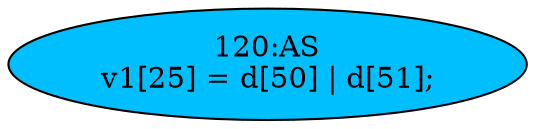 strict digraph "" {
	node [label="\N"];
	"120:AS"	 [ast="<pyverilog.vparser.ast.Assign object at 0x7fee230050d0>",
		def_var="['v1']",
		fillcolor=deepskyblue,
		label="120:AS
v1[25] = d[50] | d[51];",
		statements="[]",
		style=filled,
		typ=Assign,
		use_var="['d', 'd']"];
}
